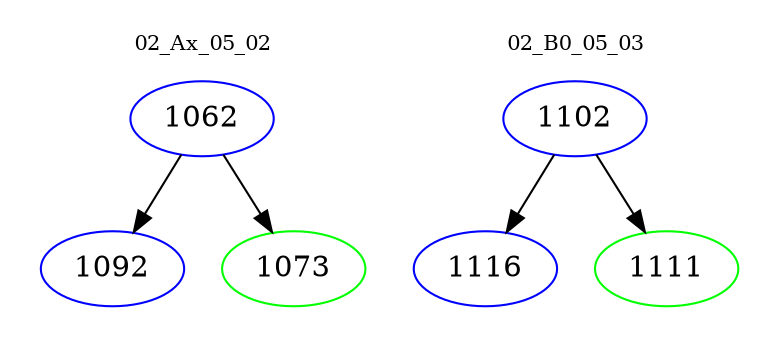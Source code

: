digraph{
subgraph cluster_0 {
color = white
label = "02_Ax_05_02";
fontsize=10;
T0_1062 [label="1062", color="blue"]
T0_1062 -> T0_1092 [color="black"]
T0_1092 [label="1092", color="blue"]
T0_1062 -> T0_1073 [color="black"]
T0_1073 [label="1073", color="green"]
}
subgraph cluster_1 {
color = white
label = "02_B0_05_03";
fontsize=10;
T1_1102 [label="1102", color="blue"]
T1_1102 -> T1_1116 [color="black"]
T1_1116 [label="1116", color="blue"]
T1_1102 -> T1_1111 [color="black"]
T1_1111 [label="1111", color="green"]
}
}
